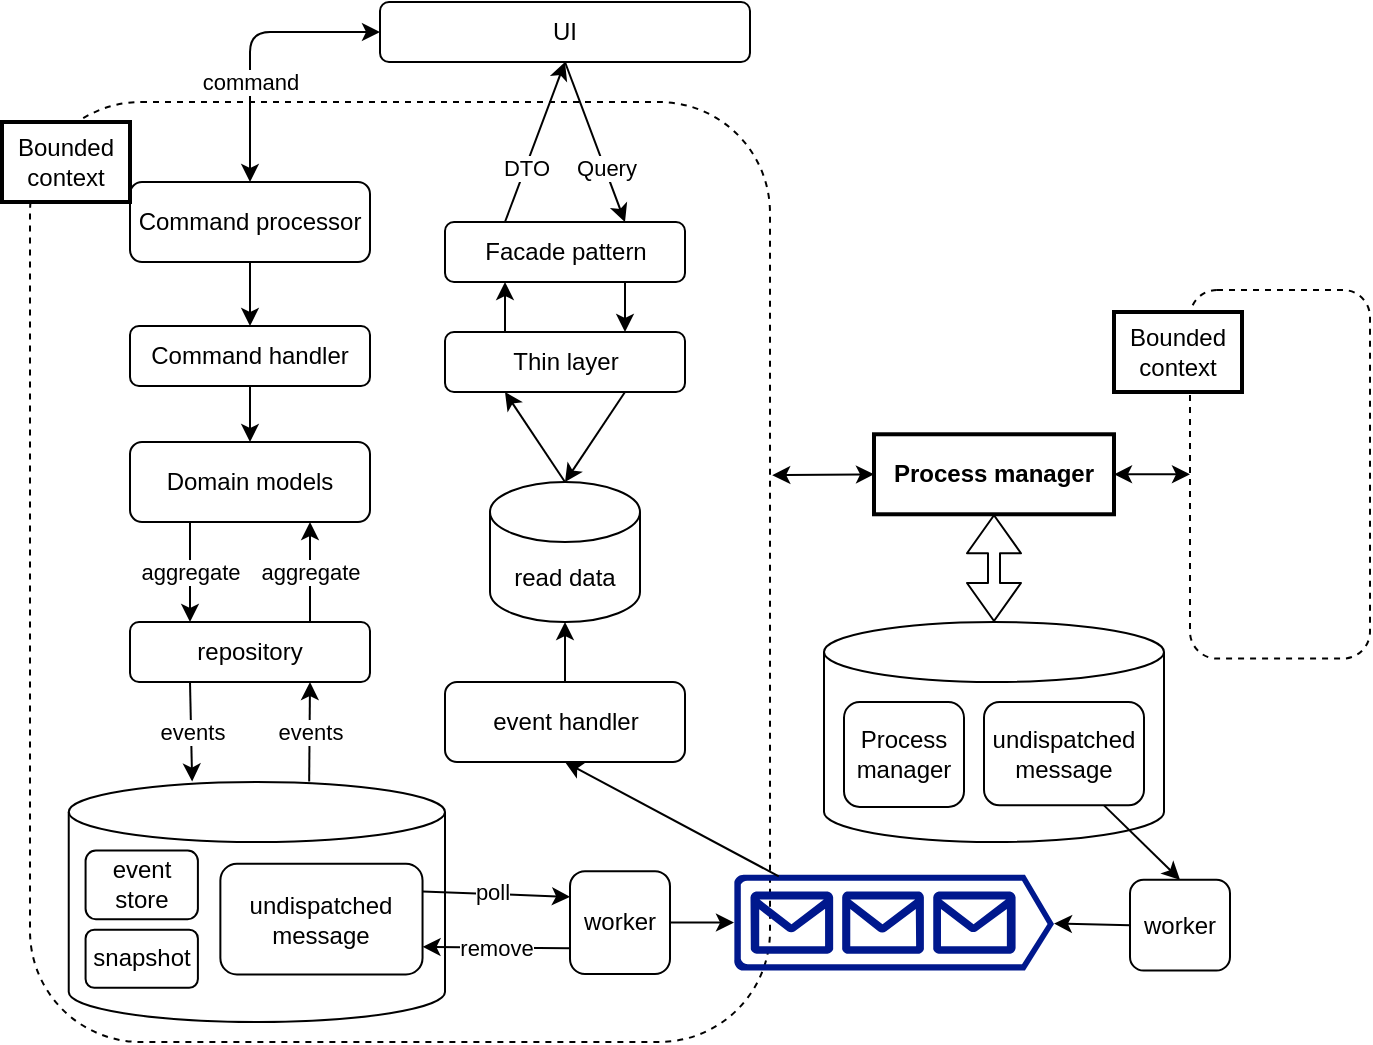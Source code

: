 <mxfile version="14.7.6" type="github">
  <diagram id="HngGGPJ-foLnSHN_3rgD" name="Page-1">
    <mxGraphModel dx="723" dy="402" grid="1" gridSize="10" guides="1" tooltips="1" connect="1" arrows="1" fold="1" page="1" pageScale="1" pageWidth="850" pageHeight="1100" math="0" shadow="0">
      <root>
        <mxCell id="0" />
        <mxCell id="1" parent="0" />
        <mxCell id="EKzITtWmF3Cm9eYMjBlw-62" value="" style="rounded=1;whiteSpace=wrap;html=1;dashed=1;" vertex="1" parent="1">
          <mxGeometry x="20" y="60" width="370" height="470" as="geometry" />
        </mxCell>
        <mxCell id="EKzITtWmF3Cm9eYMjBlw-1" value="UI" style="rounded=1;whiteSpace=wrap;html=1;" vertex="1" parent="1">
          <mxGeometry x="195" y="10" width="185" height="30" as="geometry" />
        </mxCell>
        <mxCell id="EKzITtWmF3Cm9eYMjBlw-2" value="Command processor" style="rounded=1;whiteSpace=wrap;html=1;" vertex="1" parent="1">
          <mxGeometry x="70" y="100" width="120" height="40" as="geometry" />
        </mxCell>
        <mxCell id="EKzITtWmF3Cm9eYMjBlw-4" value="Command handler" style="rounded=1;whiteSpace=wrap;html=1;" vertex="1" parent="1">
          <mxGeometry x="70" y="172" width="120" height="30" as="geometry" />
        </mxCell>
        <mxCell id="EKzITtWmF3Cm9eYMjBlw-8" value="" style="group" vertex="1" connectable="0" parent="1">
          <mxGeometry x="39.37" y="400" width="188.13" height="120" as="geometry" />
        </mxCell>
        <mxCell id="EKzITtWmF3Cm9eYMjBlw-5" value="" style="shape=cylinder3;whiteSpace=wrap;html=1;boundedLbl=1;backgroundOutline=1;size=15;" vertex="1" parent="EKzITtWmF3Cm9eYMjBlw-8">
          <mxGeometry width="188.13" height="120" as="geometry" />
        </mxCell>
        <mxCell id="EKzITtWmF3Cm9eYMjBlw-6" value="event store" style="rounded=1;whiteSpace=wrap;html=1;" vertex="1" parent="EKzITtWmF3Cm9eYMjBlw-8">
          <mxGeometry x="8.42" y="34.286" width="56.16" height="34.286" as="geometry" />
        </mxCell>
        <mxCell id="EKzITtWmF3Cm9eYMjBlw-7" value="undispatched&lt;br&gt;message" style="rounded=1;whiteSpace=wrap;html=1;" vertex="1" parent="EKzITtWmF3Cm9eYMjBlw-8">
          <mxGeometry x="75.814" y="40.882" width="101.085" height="55.385" as="geometry" />
        </mxCell>
        <mxCell id="EKzITtWmF3Cm9eYMjBlw-67" value="snapshot" style="rounded=1;whiteSpace=wrap;html=1;" vertex="1" parent="EKzITtWmF3Cm9eYMjBlw-8">
          <mxGeometry x="8.42" y="73.843" width="56.16" height="29.014" as="geometry" />
        </mxCell>
        <mxCell id="EKzITtWmF3Cm9eYMjBlw-14" value="" style="endArrow=classic;startArrow=classic;html=1;exitX=0.5;exitY=0;exitDx=0;exitDy=0;entryX=0;entryY=0.5;entryDx=0;entryDy=0;" edge="1" parent="1" source="EKzITtWmF3Cm9eYMjBlw-2" target="EKzITtWmF3Cm9eYMjBlw-1">
          <mxGeometry width="50" height="50" relative="1" as="geometry">
            <mxPoint x="140" y="90" as="sourcePoint" />
            <mxPoint x="190" y="40" as="targetPoint" />
            <Array as="points">
              <mxPoint x="130" y="25" />
            </Array>
          </mxGeometry>
        </mxCell>
        <mxCell id="EKzITtWmF3Cm9eYMjBlw-15" value="command" style="edgeLabel;html=1;align=center;verticalAlign=middle;resizable=0;points=[];" vertex="1" connectable="0" parent="EKzITtWmF3Cm9eYMjBlw-14">
          <mxGeometry x="0.09" y="3" relative="1" as="geometry">
            <mxPoint x="-2" y="28" as="offset" />
          </mxGeometry>
        </mxCell>
        <mxCell id="EKzITtWmF3Cm9eYMjBlw-20" value="repository" style="rounded=1;whiteSpace=wrap;html=1;" vertex="1" parent="1">
          <mxGeometry x="70" y="320" width="120" height="30" as="geometry" />
        </mxCell>
        <mxCell id="EKzITtWmF3Cm9eYMjBlw-32" value="Domain models" style="rounded=1;whiteSpace=wrap;html=1;" vertex="1" parent="1">
          <mxGeometry x="70" y="230" width="120" height="40" as="geometry" />
        </mxCell>
        <mxCell id="EKzITtWmF3Cm9eYMjBlw-34" value="" style="endArrow=classic;html=1;strokeWidth=1;exitX=1;exitY=0.25;exitDx=0;exitDy=0;entryX=0;entryY=0.25;entryDx=0;entryDy=0;" edge="1" parent="1" source="EKzITtWmF3Cm9eYMjBlw-7" target="EKzITtWmF3Cm9eYMjBlw-64">
          <mxGeometry width="50" height="50" relative="1" as="geometry">
            <mxPoint x="230" y="490" as="sourcePoint" />
            <mxPoint x="240" y="480" as="targetPoint" />
          </mxGeometry>
        </mxCell>
        <mxCell id="EKzITtWmF3Cm9eYMjBlw-86" value="poll" style="edgeLabel;html=1;align=center;verticalAlign=middle;resizable=0;points=[];" vertex="1" connectable="0" parent="EKzITtWmF3Cm9eYMjBlw-34">
          <mxGeometry x="-0.155" y="1" relative="1" as="geometry">
            <mxPoint x="3" as="offset" />
          </mxGeometry>
        </mxCell>
        <mxCell id="EKzITtWmF3Cm9eYMjBlw-41" value="" style="endArrow=classic;html=1;strokeWidth=1;exitX=0.5;exitY=1;exitDx=0;exitDy=0;entryX=0.5;entryY=0;entryDx=0;entryDy=0;" edge="1" parent="1" source="EKzITtWmF3Cm9eYMjBlw-2" target="EKzITtWmF3Cm9eYMjBlw-4">
          <mxGeometry width="50" height="50" relative="1" as="geometry">
            <mxPoint x="290" y="200" as="sourcePoint" />
            <mxPoint x="160" y="170" as="targetPoint" />
          </mxGeometry>
        </mxCell>
        <mxCell id="EKzITtWmF3Cm9eYMjBlw-42" value="events" style="endArrow=classic;html=1;strokeWidth=1;exitX=0.25;exitY=1;exitDx=0;exitDy=0;entryX=0.328;entryY=-0.002;entryDx=0;entryDy=0;entryPerimeter=0;" edge="1" parent="1" source="EKzITtWmF3Cm9eYMjBlw-20" target="EKzITtWmF3Cm9eYMjBlw-5">
          <mxGeometry width="50" height="50" relative="1" as="geometry">
            <mxPoint x="260" y="370" as="sourcePoint" />
            <mxPoint x="310" y="320" as="targetPoint" />
          </mxGeometry>
        </mxCell>
        <mxCell id="EKzITtWmF3Cm9eYMjBlw-43" value="events" style="endArrow=classic;html=1;strokeWidth=1;entryX=0.75;entryY=1;entryDx=0;entryDy=0;exitX=0.639;exitY=-0.002;exitDx=0;exitDy=0;exitPerimeter=0;" edge="1" parent="1" source="EKzITtWmF3Cm9eYMjBlw-5" target="EKzITtWmF3Cm9eYMjBlw-20">
          <mxGeometry width="50" height="50" relative="1" as="geometry">
            <mxPoint x="200" y="370" as="sourcePoint" />
            <mxPoint x="320" y="340" as="targetPoint" />
          </mxGeometry>
        </mxCell>
        <mxCell id="EKzITtWmF3Cm9eYMjBlw-44" value="aggregate" style="endArrow=classic;html=1;strokeWidth=1;exitX=0.25;exitY=1;exitDx=0;exitDy=0;entryX=0.25;entryY=0;entryDx=0;entryDy=0;" edge="1" parent="1" source="EKzITtWmF3Cm9eYMjBlw-32" target="EKzITtWmF3Cm9eYMjBlw-20">
          <mxGeometry width="50" height="50" relative="1" as="geometry">
            <mxPoint x="270" y="310" as="sourcePoint" />
            <mxPoint x="320" y="260" as="targetPoint" />
          </mxGeometry>
        </mxCell>
        <mxCell id="EKzITtWmF3Cm9eYMjBlw-45" value="aggregate" style="endArrow=classic;html=1;strokeWidth=1;exitX=0.75;exitY=0;exitDx=0;exitDy=0;entryX=0.75;entryY=1;entryDx=0;entryDy=0;" edge="1" parent="1" source="EKzITtWmF3Cm9eYMjBlw-20" target="EKzITtWmF3Cm9eYMjBlw-32">
          <mxGeometry width="50" height="50" relative="1" as="geometry">
            <mxPoint x="260" y="320" as="sourcePoint" />
            <mxPoint x="310" y="270" as="targetPoint" />
          </mxGeometry>
        </mxCell>
        <mxCell id="EKzITtWmF3Cm9eYMjBlw-46" value="" style="endArrow=classic;html=1;strokeWidth=1;exitX=0.5;exitY=1;exitDx=0;exitDy=0;" edge="1" parent="1" source="EKzITtWmF3Cm9eYMjBlw-4">
          <mxGeometry width="50" height="50" relative="1" as="geometry">
            <mxPoint x="340" y="270" as="sourcePoint" />
            <mxPoint x="130" y="230" as="targetPoint" />
          </mxGeometry>
        </mxCell>
        <mxCell id="EKzITtWmF3Cm9eYMjBlw-47" value="event handler" style="rounded=1;whiteSpace=wrap;html=1;" vertex="1" parent="1">
          <mxGeometry x="227.5" y="350" width="120" height="40" as="geometry" />
        </mxCell>
        <mxCell id="EKzITtWmF3Cm9eYMjBlw-50" value="read data" style="shape=cylinder3;whiteSpace=wrap;html=1;boundedLbl=1;backgroundOutline=1;size=15;" vertex="1" parent="1">
          <mxGeometry x="250" y="250" width="75" height="70" as="geometry" />
        </mxCell>
        <mxCell id="EKzITtWmF3Cm9eYMjBlw-51" value="" style="endArrow=classic;html=1;strokeWidth=1;exitX=0.5;exitY=0;exitDx=0;exitDy=0;entryX=0.5;entryY=1;entryDx=0;entryDy=0;entryPerimeter=0;" edge="1" parent="1" source="EKzITtWmF3Cm9eYMjBlw-47" target="EKzITtWmF3Cm9eYMjBlw-50">
          <mxGeometry width="50" height="50" relative="1" as="geometry">
            <mxPoint x="430" y="380" as="sourcePoint" />
            <mxPoint x="480" y="330" as="targetPoint" />
          </mxGeometry>
        </mxCell>
        <mxCell id="EKzITtWmF3Cm9eYMjBlw-53" value="Thin layer" style="rounded=1;whiteSpace=wrap;html=1;" vertex="1" parent="1">
          <mxGeometry x="227.5" y="175" width="120" height="30" as="geometry" />
        </mxCell>
        <mxCell id="EKzITtWmF3Cm9eYMjBlw-54" value="Facade pattern" style="rounded=1;whiteSpace=wrap;html=1;" vertex="1" parent="1">
          <mxGeometry x="227.5" y="120" width="120" height="30" as="geometry" />
        </mxCell>
        <mxCell id="EKzITtWmF3Cm9eYMjBlw-55" value="" style="endArrow=classic;html=1;strokeWidth=1;exitX=0.25;exitY=0;exitDx=0;exitDy=0;entryX=0.25;entryY=1;entryDx=0;entryDy=0;" edge="1" parent="1" source="EKzITtWmF3Cm9eYMjBlw-53" target="EKzITtWmF3Cm9eYMjBlw-54">
          <mxGeometry width="50" height="50" relative="1" as="geometry">
            <mxPoint x="430" y="240" as="sourcePoint" />
            <mxPoint x="480" y="190" as="targetPoint" />
          </mxGeometry>
        </mxCell>
        <mxCell id="EKzITtWmF3Cm9eYMjBlw-56" value="" style="endArrow=classic;html=1;strokeWidth=1;exitX=0.75;exitY=1;exitDx=0;exitDy=0;entryX=0.75;entryY=0;entryDx=0;entryDy=0;" edge="1" parent="1" source="EKzITtWmF3Cm9eYMjBlw-54" target="EKzITtWmF3Cm9eYMjBlw-53">
          <mxGeometry width="50" height="50" relative="1" as="geometry">
            <mxPoint x="460" y="210" as="sourcePoint" />
            <mxPoint x="510" y="160" as="targetPoint" />
          </mxGeometry>
        </mxCell>
        <mxCell id="EKzITtWmF3Cm9eYMjBlw-57" value="DTO" style="endArrow=classic;html=1;strokeWidth=1;exitX=0.25;exitY=0;exitDx=0;exitDy=0;entryX=0.5;entryY=1;entryDx=0;entryDy=0;" edge="1" parent="1" source="EKzITtWmF3Cm9eYMjBlw-54" target="EKzITtWmF3Cm9eYMjBlw-1">
          <mxGeometry x="-0.333" width="50" height="50" relative="1" as="geometry">
            <mxPoint x="430" y="170" as="sourcePoint" />
            <mxPoint x="480" y="120" as="targetPoint" />
            <mxPoint as="offset" />
          </mxGeometry>
        </mxCell>
        <mxCell id="EKzITtWmF3Cm9eYMjBlw-58" value="Query" style="endArrow=classic;html=1;strokeWidth=1;entryX=0.75;entryY=0;entryDx=0;entryDy=0;exitX=0.5;exitY=1;exitDx=0;exitDy=0;" edge="1" parent="1" source="EKzITtWmF3Cm9eYMjBlw-1" target="EKzITtWmF3Cm9eYMjBlw-54">
          <mxGeometry x="0.333" width="50" height="50" relative="1" as="geometry">
            <mxPoint x="360" y="60" as="sourcePoint" />
            <mxPoint x="480" y="70" as="targetPoint" />
            <mxPoint as="offset" />
          </mxGeometry>
        </mxCell>
        <mxCell id="EKzITtWmF3Cm9eYMjBlw-59" value="" style="endArrow=classic;html=1;strokeWidth=1;exitX=0.75;exitY=1;exitDx=0;exitDy=0;entryX=0.5;entryY=0;entryDx=0;entryDy=0;entryPerimeter=0;" edge="1" parent="1" source="EKzITtWmF3Cm9eYMjBlw-53" target="EKzITtWmF3Cm9eYMjBlw-50">
          <mxGeometry width="50" height="50" relative="1" as="geometry">
            <mxPoint x="420" y="290" as="sourcePoint" />
            <mxPoint x="470" y="240" as="targetPoint" />
          </mxGeometry>
        </mxCell>
        <mxCell id="EKzITtWmF3Cm9eYMjBlw-60" value="" style="endArrow=classic;html=1;strokeWidth=1;exitX=0.5;exitY=0;exitDx=0;exitDy=0;exitPerimeter=0;entryX=0.25;entryY=1;entryDx=0;entryDy=0;" edge="1" parent="1" source="EKzITtWmF3Cm9eYMjBlw-50" target="EKzITtWmF3Cm9eYMjBlw-53">
          <mxGeometry width="50" height="50" relative="1" as="geometry">
            <mxPoint x="210" y="310" as="sourcePoint" />
            <mxPoint x="260" y="260" as="targetPoint" />
          </mxGeometry>
        </mxCell>
        <mxCell id="EKzITtWmF3Cm9eYMjBlw-63" value="" style="aspect=fixed;pointerEvents=1;shadow=0;dashed=0;html=1;strokeColor=none;labelPosition=center;verticalLabelPosition=bottom;verticalAlign=top;align=center;fillColor=#00188D;shape=mxgraph.azure.queue_generic" vertex="1" parent="1">
          <mxGeometry x="372" y="446.3" width="160" height="48" as="geometry" />
        </mxCell>
        <mxCell id="EKzITtWmF3Cm9eYMjBlw-64" value="worker" style="rounded=1;whiteSpace=wrap;html=1;" vertex="1" parent="1">
          <mxGeometry x="290" y="444.58" width="50" height="51.43" as="geometry" />
        </mxCell>
        <mxCell id="EKzITtWmF3Cm9eYMjBlw-65" value="" style="endArrow=classic;html=1;strokeWidth=1;exitX=1;exitY=0.5;exitDx=0;exitDy=0;entryX=0;entryY=0.5;entryDx=0;entryDy=0;entryPerimeter=0;" edge="1" parent="1" source="EKzITtWmF3Cm9eYMjBlw-64" target="EKzITtWmF3Cm9eYMjBlw-63">
          <mxGeometry width="50" height="50" relative="1" as="geometry">
            <mxPoint x="420" y="590" as="sourcePoint" />
            <mxPoint x="470" y="540" as="targetPoint" />
          </mxGeometry>
        </mxCell>
        <mxCell id="EKzITtWmF3Cm9eYMjBlw-66" value="" style="endArrow=classic;html=1;strokeWidth=1;exitX=0.14;exitY=0.019;exitDx=0;exitDy=0;exitPerimeter=0;entryX=0.5;entryY=1;entryDx=0;entryDy=0;" edge="1" parent="1" source="EKzITtWmF3Cm9eYMjBlw-63" target="EKzITtWmF3Cm9eYMjBlw-47">
          <mxGeometry width="50" height="50" relative="1" as="geometry">
            <mxPoint x="440" y="580" as="sourcePoint" />
            <mxPoint x="490" y="530" as="targetPoint" />
          </mxGeometry>
        </mxCell>
        <mxCell id="EKzITtWmF3Cm9eYMjBlw-70" value="&lt;span&gt;Bounded context&lt;/span&gt;" style="rounded=0;whiteSpace=wrap;html=1;strokeWidth=2;" vertex="1" parent="1">
          <mxGeometry x="6" y="70" width="64" height="40" as="geometry" />
        </mxCell>
        <mxCell id="EKzITtWmF3Cm9eYMjBlw-72" value="&lt;b&gt;Process manager&lt;/b&gt;" style="rounded=0;whiteSpace=wrap;html=1;strokeWidth=2;" vertex="1" parent="1">
          <mxGeometry x="442" y="226.14" width="120" height="40" as="geometry" />
        </mxCell>
        <mxCell id="EKzITtWmF3Cm9eYMjBlw-74" value="" style="endArrow=classic;startArrow=classic;html=1;strokeWidth=1;exitX=1.003;exitY=0.397;exitDx=0;exitDy=0;exitPerimeter=0;entryX=0;entryY=0.5;entryDx=0;entryDy=0;" edge="1" parent="1" source="EKzITtWmF3Cm9eYMjBlw-62" target="EKzITtWmF3Cm9eYMjBlw-72">
          <mxGeometry width="50" height="50" relative="1" as="geometry">
            <mxPoint x="410" y="220" as="sourcePoint" />
            <mxPoint x="460" y="170" as="targetPoint" />
          </mxGeometry>
        </mxCell>
        <mxCell id="EKzITtWmF3Cm9eYMjBlw-76" value="" style="endArrow=classic;startArrow=classic;html=1;strokeWidth=1;exitX=1;exitY=0.5;exitDx=0;exitDy=0;entryX=0;entryY=0.5;entryDx=0;entryDy=0;" edge="1" parent="1" source="EKzITtWmF3Cm9eYMjBlw-72" target="EKzITtWmF3Cm9eYMjBlw-68">
          <mxGeometry width="50" height="50" relative="1" as="geometry">
            <mxPoint x="540" y="320" as="sourcePoint" />
            <mxPoint x="590" y="270" as="targetPoint" />
          </mxGeometry>
        </mxCell>
        <mxCell id="EKzITtWmF3Cm9eYMjBlw-79" value="" style="group" vertex="1" connectable="0" parent="1">
          <mxGeometry x="417" y="320" width="170" height="110" as="geometry" />
        </mxCell>
        <mxCell id="EKzITtWmF3Cm9eYMjBlw-73" value="" style="shape=cylinder3;whiteSpace=wrap;html=1;boundedLbl=1;backgroundOutline=1;size=15;strokeWidth=1;" vertex="1" parent="EKzITtWmF3Cm9eYMjBlw-79">
          <mxGeometry width="170" height="110.0" as="geometry" />
        </mxCell>
        <mxCell id="EKzITtWmF3Cm9eYMjBlw-77" value="undispatched&lt;br&gt;message" style="rounded=1;whiteSpace=wrap;html=1;" vertex="1" parent="EKzITtWmF3Cm9eYMjBlw-79">
          <mxGeometry x="80" y="40" width="80" height="51.67" as="geometry" />
        </mxCell>
        <mxCell id="EKzITtWmF3Cm9eYMjBlw-78" value="Process&lt;br&gt;manager" style="rounded=1;whiteSpace=wrap;html=1;" vertex="1" parent="EKzITtWmF3Cm9eYMjBlw-79">
          <mxGeometry x="10" y="40" width="60" height="52.45" as="geometry" />
        </mxCell>
        <mxCell id="EKzITtWmF3Cm9eYMjBlw-80" value="" style="shape=flexArrow;endArrow=classic;startArrow=classic;html=1;strokeWidth=1;entryX=0.5;entryY=1;entryDx=0;entryDy=0;exitX=0.5;exitY=0;exitDx=0;exitDy=0;exitPerimeter=0;width=6;" edge="1" parent="1" source="EKzITtWmF3Cm9eYMjBlw-73" target="EKzITtWmF3Cm9eYMjBlw-72">
          <mxGeometry width="100" height="100" relative="1" as="geometry">
            <mxPoint x="502" y="310" as="sourcePoint" />
            <mxPoint x="630" y="450" as="targetPoint" />
          </mxGeometry>
        </mxCell>
        <mxCell id="EKzITtWmF3Cm9eYMjBlw-81" value="worker" style="rounded=1;whiteSpace=wrap;html=1;" vertex="1" parent="1">
          <mxGeometry x="570" y="448.87" width="50" height="45.43" as="geometry" />
        </mxCell>
        <mxCell id="EKzITtWmF3Cm9eYMjBlw-82" value="" style="endArrow=classic;html=1;strokeWidth=1;exitX=0.75;exitY=1;exitDx=0;exitDy=0;entryX=0.5;entryY=0;entryDx=0;entryDy=0;" edge="1" parent="1" source="EKzITtWmF3Cm9eYMjBlw-77" target="EKzITtWmF3Cm9eYMjBlw-81">
          <mxGeometry width="50" height="50" relative="1" as="geometry">
            <mxPoint x="440" y="570" as="sourcePoint" />
            <mxPoint x="490" y="520" as="targetPoint" />
          </mxGeometry>
        </mxCell>
        <mxCell id="EKzITtWmF3Cm9eYMjBlw-83" value="" style="endArrow=classic;html=1;strokeWidth=1;entryX=1;entryY=0.51;entryDx=0;entryDy=0;entryPerimeter=0;exitX=0;exitY=0.5;exitDx=0;exitDy=0;" edge="1" parent="1" source="EKzITtWmF3Cm9eYMjBlw-81" target="EKzITtWmF3Cm9eYMjBlw-63">
          <mxGeometry width="50" height="50" relative="1" as="geometry">
            <mxPoint x="480" y="580" as="sourcePoint" />
            <mxPoint x="530" y="530" as="targetPoint" />
          </mxGeometry>
        </mxCell>
        <mxCell id="EKzITtWmF3Cm9eYMjBlw-84" value="" style="group" vertex="1" connectable="0" parent="1">
          <mxGeometry x="562" y="154" width="128" height="184.28" as="geometry" />
        </mxCell>
        <mxCell id="EKzITtWmF3Cm9eYMjBlw-68" value="" style="rounded=1;whiteSpace=wrap;html=1;dashed=1;" vertex="1" parent="EKzITtWmF3Cm9eYMjBlw-84">
          <mxGeometry x="38" width="90" height="184.28" as="geometry" />
        </mxCell>
        <mxCell id="EKzITtWmF3Cm9eYMjBlw-71" value="&lt;span&gt;Bounded context&lt;/span&gt;" style="rounded=0;whiteSpace=wrap;html=1;strokeWidth=2;" vertex="1" parent="EKzITtWmF3Cm9eYMjBlw-84">
          <mxGeometry y="11" width="64" height="40" as="geometry" />
        </mxCell>
        <mxCell id="EKzITtWmF3Cm9eYMjBlw-85" value="remove" style="endArrow=classic;html=1;strokeWidth=1;entryX=1;entryY=0.75;entryDx=0;entryDy=0;exitX=0;exitY=0.75;exitDx=0;exitDy=0;" edge="1" parent="1" source="EKzITtWmF3Cm9eYMjBlw-64" target="EKzITtWmF3Cm9eYMjBlw-7">
          <mxGeometry width="50" height="50" relative="1" as="geometry">
            <mxPoint x="230" y="520" as="sourcePoint" />
            <mxPoint x="280" y="470" as="targetPoint" />
          </mxGeometry>
        </mxCell>
      </root>
    </mxGraphModel>
  </diagram>
</mxfile>
